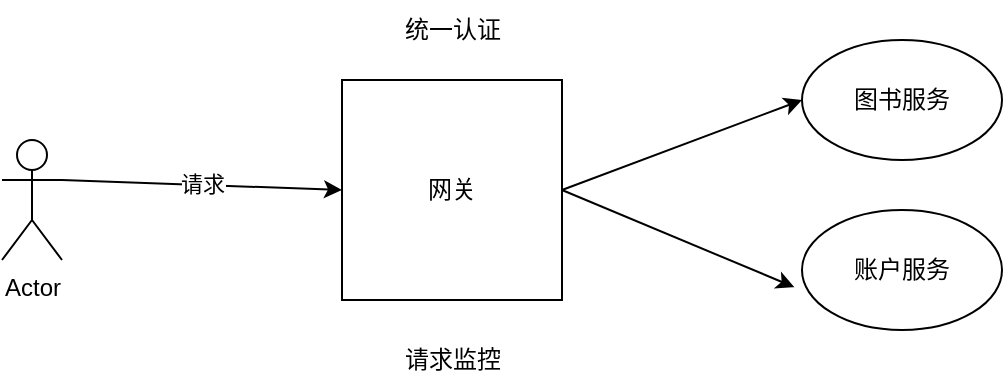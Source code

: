 <mxfile version="21.3.2" type="github">
  <diagram name="第 1 页" id="4w3-Xrk-3zR-6FKFmk_o">
    <mxGraphModel dx="473" dy="573" grid="1" gridSize="10" guides="1" tooltips="1" connect="1" arrows="1" fold="1" page="1" pageScale="1" pageWidth="827" pageHeight="1169" math="0" shadow="0">
      <root>
        <mxCell id="0" />
        <mxCell id="1" parent="0" />
        <mxCell id="XBm4bPBq2nCiCpjxN_rx-1" value="网关" style="whiteSpace=wrap;html=1;aspect=fixed;" vertex="1" parent="1">
          <mxGeometry x="220" y="80" width="110" height="110" as="geometry" />
        </mxCell>
        <mxCell id="XBm4bPBq2nCiCpjxN_rx-2" value="Actor" style="shape=umlActor;verticalLabelPosition=bottom;verticalAlign=top;html=1;outlineConnect=0;" vertex="1" parent="1">
          <mxGeometry x="50" y="110" width="30" height="60" as="geometry" />
        </mxCell>
        <mxCell id="XBm4bPBq2nCiCpjxN_rx-3" value="请求" style="endArrow=classic;html=1;rounded=0;exitX=1;exitY=0.333;exitDx=0;exitDy=0;exitPerimeter=0;entryX=0;entryY=0.5;entryDx=0;entryDy=0;" edge="1" parent="1" source="XBm4bPBq2nCiCpjxN_rx-2" target="XBm4bPBq2nCiCpjxN_rx-1">
          <mxGeometry width="50" height="50" relative="1" as="geometry">
            <mxPoint x="230" y="320" as="sourcePoint" />
            <mxPoint x="280" y="270" as="targetPoint" />
          </mxGeometry>
        </mxCell>
        <mxCell id="XBm4bPBq2nCiCpjxN_rx-4" value="统一认证" style="text;html=1;align=center;verticalAlign=middle;resizable=0;points=[];autosize=1;strokeColor=none;fillColor=none;" vertex="1" parent="1">
          <mxGeometry x="240" y="40" width="70" height="30" as="geometry" />
        </mxCell>
        <mxCell id="XBm4bPBq2nCiCpjxN_rx-5" value="请求监控" style="text;html=1;align=center;verticalAlign=middle;resizable=0;points=[];autosize=1;strokeColor=none;fillColor=none;" vertex="1" parent="1">
          <mxGeometry x="240" y="205" width="70" height="30" as="geometry" />
        </mxCell>
        <mxCell id="XBm4bPBq2nCiCpjxN_rx-6" value="图书服务" style="ellipse;whiteSpace=wrap;html=1;" vertex="1" parent="1">
          <mxGeometry x="450" y="60" width="100" height="60" as="geometry" />
        </mxCell>
        <mxCell id="XBm4bPBq2nCiCpjxN_rx-7" value="账户服务" style="ellipse;whiteSpace=wrap;html=1;" vertex="1" parent="1">
          <mxGeometry x="450" y="145" width="100" height="60" as="geometry" />
        </mxCell>
        <mxCell id="XBm4bPBq2nCiCpjxN_rx-8" value="" style="endArrow=classic;html=1;rounded=0;entryX=0;entryY=0.5;entryDx=0;entryDy=0;exitX=1;exitY=0.5;exitDx=0;exitDy=0;" edge="1" parent="1" source="XBm4bPBq2nCiCpjxN_rx-1" target="XBm4bPBq2nCiCpjxN_rx-6">
          <mxGeometry width="50" height="50" relative="1" as="geometry">
            <mxPoint x="420" y="320" as="sourcePoint" />
            <mxPoint x="470" y="270" as="targetPoint" />
          </mxGeometry>
        </mxCell>
        <mxCell id="XBm4bPBq2nCiCpjxN_rx-9" value="" style="endArrow=classic;html=1;rounded=0;entryX=-0.038;entryY=0.643;entryDx=0;entryDy=0;entryPerimeter=0;exitX=1;exitY=0.5;exitDx=0;exitDy=0;" edge="1" parent="1" source="XBm4bPBq2nCiCpjxN_rx-1" target="XBm4bPBq2nCiCpjxN_rx-7">
          <mxGeometry width="50" height="50" relative="1" as="geometry">
            <mxPoint x="420" y="320" as="sourcePoint" />
            <mxPoint x="470" y="270" as="targetPoint" />
          </mxGeometry>
        </mxCell>
      </root>
    </mxGraphModel>
  </diagram>
</mxfile>
